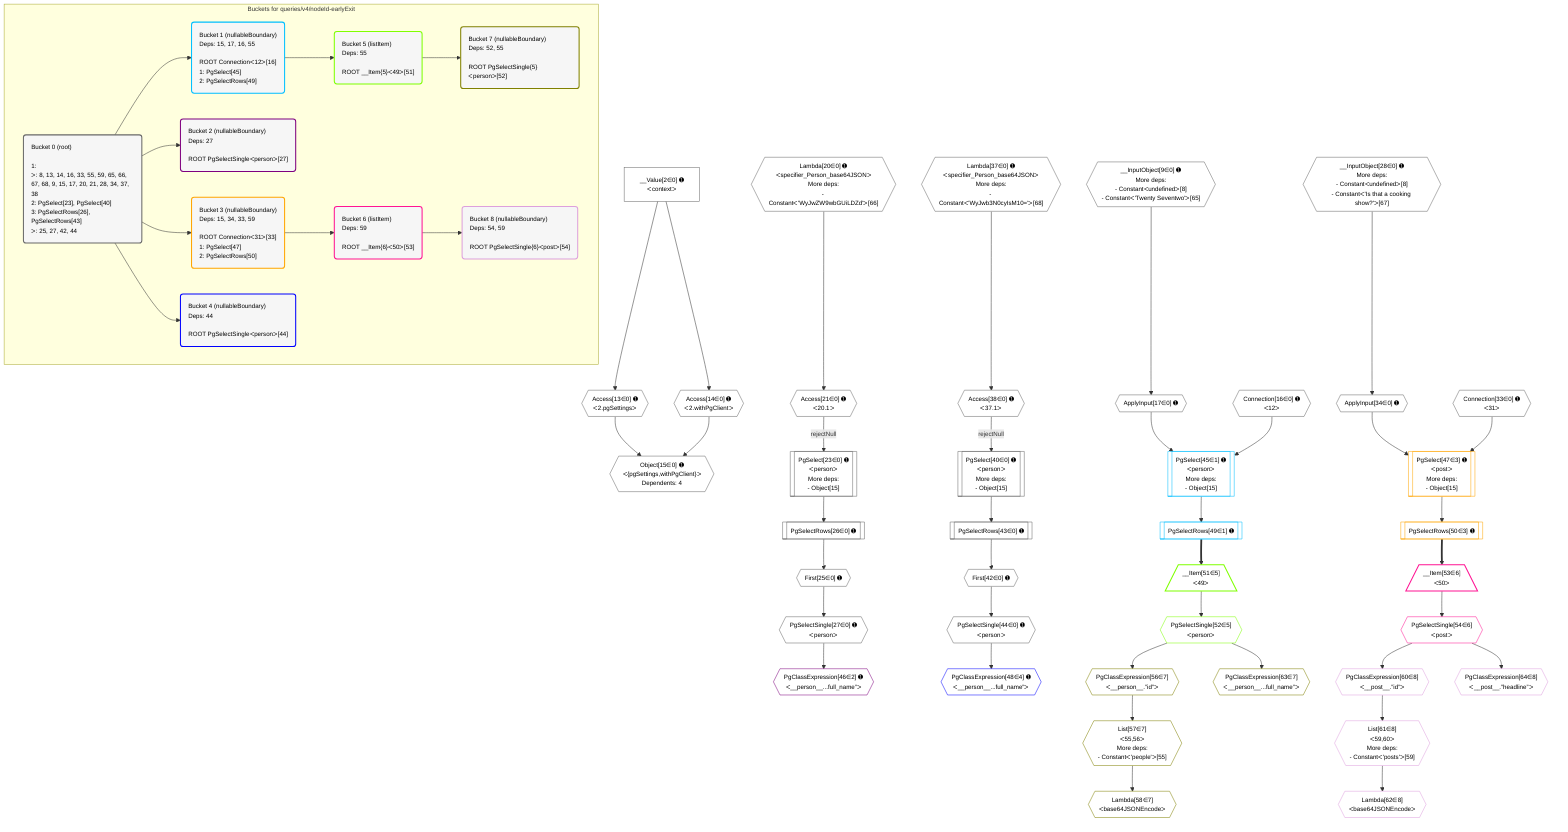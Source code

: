 %%{init: {'themeVariables': { 'fontSize': '12px'}}}%%
graph TD
    classDef path fill:#eee,stroke:#000,color:#000
    classDef plan fill:#fff,stroke-width:1px,color:#000
    classDef itemplan fill:#fff,stroke-width:2px,color:#000
    classDef unbatchedplan fill:#dff,stroke-width:1px,color:#000
    classDef sideeffectplan fill:#fcc,stroke-width:2px,color:#000
    classDef bucket fill:#f6f6f6,color:#000,stroke-width:2px,text-align:left

    subgraph "Buckets for queries/v4/nodeId-earlyExit"
    Bucket0("Bucket 0 (root)<br /><br />1: <br />ᐳ: 8, 13, 14, 16, 33, 55, 59, 65, 66, 67, 68, 9, 15, 17, 20, 21, 28, 34, 37, 38<br />2: PgSelect[23], PgSelect[40]<br />3: PgSelectRows[26], PgSelectRows[43]<br />ᐳ: 25, 27, 42, 44"):::bucket
    Bucket1("Bucket 1 (nullableBoundary)<br />Deps: 15, 17, 16, 55<br /><br />ROOT Connectionᐸ12ᐳ[16]<br />1: PgSelect[45]<br />2: PgSelectRows[49]"):::bucket
    Bucket2("Bucket 2 (nullableBoundary)<br />Deps: 27<br /><br />ROOT PgSelectSingleᐸpersonᐳ[27]"):::bucket
    Bucket3("Bucket 3 (nullableBoundary)<br />Deps: 15, 34, 33, 59<br /><br />ROOT Connectionᐸ31ᐳ[33]<br />1: PgSelect[47]<br />2: PgSelectRows[50]"):::bucket
    Bucket4("Bucket 4 (nullableBoundary)<br />Deps: 44<br /><br />ROOT PgSelectSingleᐸpersonᐳ[44]"):::bucket
    Bucket5("Bucket 5 (listItem)<br />Deps: 55<br /><br />ROOT __Item{5}ᐸ49ᐳ[51]"):::bucket
    Bucket6("Bucket 6 (listItem)<br />Deps: 59<br /><br />ROOT __Item{6}ᐸ50ᐳ[53]"):::bucket
    Bucket7("Bucket 7 (nullableBoundary)<br />Deps: 52, 55<br /><br />ROOT PgSelectSingle{5}ᐸpersonᐳ[52]"):::bucket
    Bucket8("Bucket 8 (nullableBoundary)<br />Deps: 54, 59<br /><br />ROOT PgSelectSingle{6}ᐸpostᐳ[54]"):::bucket
    end
    Bucket0 --> Bucket1 & Bucket2 & Bucket3 & Bucket4
    Bucket1 --> Bucket5
    Bucket3 --> Bucket6
    Bucket5 --> Bucket7
    Bucket6 --> Bucket8

    %% plan dependencies
    __InputObject9{{"__InputObject[9∈0] ➊<br />More deps:<br />- Constantᐸundefinedᐳ[8]<br />- Constantᐸ'Twenty Seventwo'ᐳ[65]"}}:::plan
    Object15{{"Object[15∈0] ➊<br />ᐸ{pgSettings,withPgClient}ᐳ<br />Dependents: 4"}}:::plan
    Access13{{"Access[13∈0] ➊<br />ᐸ2.pgSettingsᐳ"}}:::plan
    Access14{{"Access[14∈0] ➊<br />ᐸ2.withPgClientᐳ"}}:::plan
    Access13 & Access14 --> Object15
    PgSelect23[["PgSelect[23∈0] ➊<br />ᐸpersonᐳ<br />More deps:<br />- Object[15]"]]:::plan
    Access21{{"Access[21∈0] ➊<br />ᐸ20.1ᐳ"}}:::plan
    Access21 -->|rejectNull| PgSelect23
    __InputObject28{{"__InputObject[28∈0] ➊<br />More deps:<br />- Constantᐸundefinedᐳ[8]<br />- Constantᐸ'Is that a cooking show?'ᐳ[67]"}}:::plan
    PgSelect40[["PgSelect[40∈0] ➊<br />ᐸpersonᐳ<br />More deps:<br />- Object[15]"]]:::plan
    Access38{{"Access[38∈0] ➊<br />ᐸ37.1ᐳ"}}:::plan
    Access38 -->|rejectNull| PgSelect40
    __Value2["__Value[2∈0] ➊<br />ᐸcontextᐳ"]:::plan
    __Value2 --> Access13
    __Value2 --> Access14
    ApplyInput17{{"ApplyInput[17∈0] ➊"}}:::plan
    __InputObject9 --> ApplyInput17
    Lambda20{{"Lambda[20∈0] ➊<br />ᐸspecifier_Person_base64JSONᐳ<br />More deps:<br />- Constantᐸ'WyJwZW9wbGUiLDZd'ᐳ[66]"}}:::plan
    Lambda20 --> Access21
    First25{{"First[25∈0] ➊"}}:::plan
    PgSelectRows26[["PgSelectRows[26∈0] ➊"]]:::plan
    PgSelectRows26 --> First25
    PgSelect23 --> PgSelectRows26
    PgSelectSingle27{{"PgSelectSingle[27∈0] ➊<br />ᐸpersonᐳ"}}:::plan
    First25 --> PgSelectSingle27
    ApplyInput34{{"ApplyInput[34∈0] ➊"}}:::plan
    __InputObject28 --> ApplyInput34
    Lambda37{{"Lambda[37∈0] ➊<br />ᐸspecifier_Person_base64JSONᐳ<br />More deps:<br />- Constantᐸ'WyJwb3N0cyIsM10='ᐳ[68]"}}:::plan
    Lambda37 --> Access38
    First42{{"First[42∈0] ➊"}}:::plan
    PgSelectRows43[["PgSelectRows[43∈0] ➊"]]:::plan
    PgSelectRows43 --> First42
    PgSelect40 --> PgSelectRows43
    PgSelectSingle44{{"PgSelectSingle[44∈0] ➊<br />ᐸpersonᐳ"}}:::plan
    First42 --> PgSelectSingle44
    Connection16{{"Connection[16∈0] ➊<br />ᐸ12ᐳ"}}:::plan
    Connection33{{"Connection[33∈0] ➊<br />ᐸ31ᐳ"}}:::plan
    PgSelect45[["PgSelect[45∈1] ➊<br />ᐸpersonᐳ<br />More deps:<br />- Object[15]"]]:::plan
    ApplyInput17 & Connection16 --> PgSelect45
    PgSelectRows49[["PgSelectRows[49∈1] ➊"]]:::plan
    PgSelect45 --> PgSelectRows49
    PgClassExpression46{{"PgClassExpression[46∈2] ➊<br />ᐸ__person__...full_name”ᐳ"}}:::plan
    PgSelectSingle27 --> PgClassExpression46
    PgSelect47[["PgSelect[47∈3] ➊<br />ᐸpostᐳ<br />More deps:<br />- Object[15]"]]:::plan
    ApplyInput34 & Connection33 --> PgSelect47
    PgSelectRows50[["PgSelectRows[50∈3] ➊"]]:::plan
    PgSelect47 --> PgSelectRows50
    PgClassExpression48{{"PgClassExpression[48∈4] ➊<br />ᐸ__person__...full_name”ᐳ"}}:::plan
    PgSelectSingle44 --> PgClassExpression48
    __Item51[/"__Item[51∈5]<br />ᐸ49ᐳ"\]:::itemplan
    PgSelectRows49 ==> __Item51
    PgSelectSingle52{{"PgSelectSingle[52∈5]<br />ᐸpersonᐳ"}}:::plan
    __Item51 --> PgSelectSingle52
    __Item53[/"__Item[53∈6]<br />ᐸ50ᐳ"\]:::itemplan
    PgSelectRows50 ==> __Item53
    PgSelectSingle54{{"PgSelectSingle[54∈6]<br />ᐸpostᐳ"}}:::plan
    __Item53 --> PgSelectSingle54
    List57{{"List[57∈7]<br />ᐸ55,56ᐳ<br />More deps:<br />- Constantᐸ'people'ᐳ[55]"}}:::plan
    PgClassExpression56{{"PgClassExpression[56∈7]<br />ᐸ__person__.”id”ᐳ"}}:::plan
    PgClassExpression56 --> List57
    PgSelectSingle52 --> PgClassExpression56
    Lambda58{{"Lambda[58∈7]<br />ᐸbase64JSONEncodeᐳ"}}:::plan
    List57 --> Lambda58
    PgClassExpression63{{"PgClassExpression[63∈7]<br />ᐸ__person__...full_name”ᐳ"}}:::plan
    PgSelectSingle52 --> PgClassExpression63
    List61{{"List[61∈8]<br />ᐸ59,60ᐳ<br />More deps:<br />- Constantᐸ'posts'ᐳ[59]"}}:::plan
    PgClassExpression60{{"PgClassExpression[60∈8]<br />ᐸ__post__.”id”ᐳ"}}:::plan
    PgClassExpression60 --> List61
    PgSelectSingle54 --> PgClassExpression60
    Lambda62{{"Lambda[62∈8]<br />ᐸbase64JSONEncodeᐳ"}}:::plan
    List61 --> Lambda62
    PgClassExpression64{{"PgClassExpression[64∈8]<br />ᐸ__post__.”headline”ᐳ"}}:::plan
    PgSelectSingle54 --> PgClassExpression64

    %% define steps
    classDef bucket0 stroke:#696969
    class Bucket0,__Value2,__InputObject9,Access13,Access14,Object15,Connection16,ApplyInput17,Lambda20,Access21,PgSelect23,First25,PgSelectRows26,PgSelectSingle27,__InputObject28,Connection33,ApplyInput34,Lambda37,Access38,PgSelect40,First42,PgSelectRows43,PgSelectSingle44 bucket0
    classDef bucket1 stroke:#00bfff
    class Bucket1,PgSelect45,PgSelectRows49 bucket1
    classDef bucket2 stroke:#7f007f
    class Bucket2,PgClassExpression46 bucket2
    classDef bucket3 stroke:#ffa500
    class Bucket3,PgSelect47,PgSelectRows50 bucket3
    classDef bucket4 stroke:#0000ff
    class Bucket4,PgClassExpression48 bucket4
    classDef bucket5 stroke:#7fff00
    class Bucket5,__Item51,PgSelectSingle52 bucket5
    classDef bucket6 stroke:#ff1493
    class Bucket6,__Item53,PgSelectSingle54 bucket6
    classDef bucket7 stroke:#808000
    class Bucket7,PgClassExpression56,List57,Lambda58,PgClassExpression63 bucket7
    classDef bucket8 stroke:#dda0dd
    class Bucket8,PgClassExpression60,List61,Lambda62,PgClassExpression64 bucket8